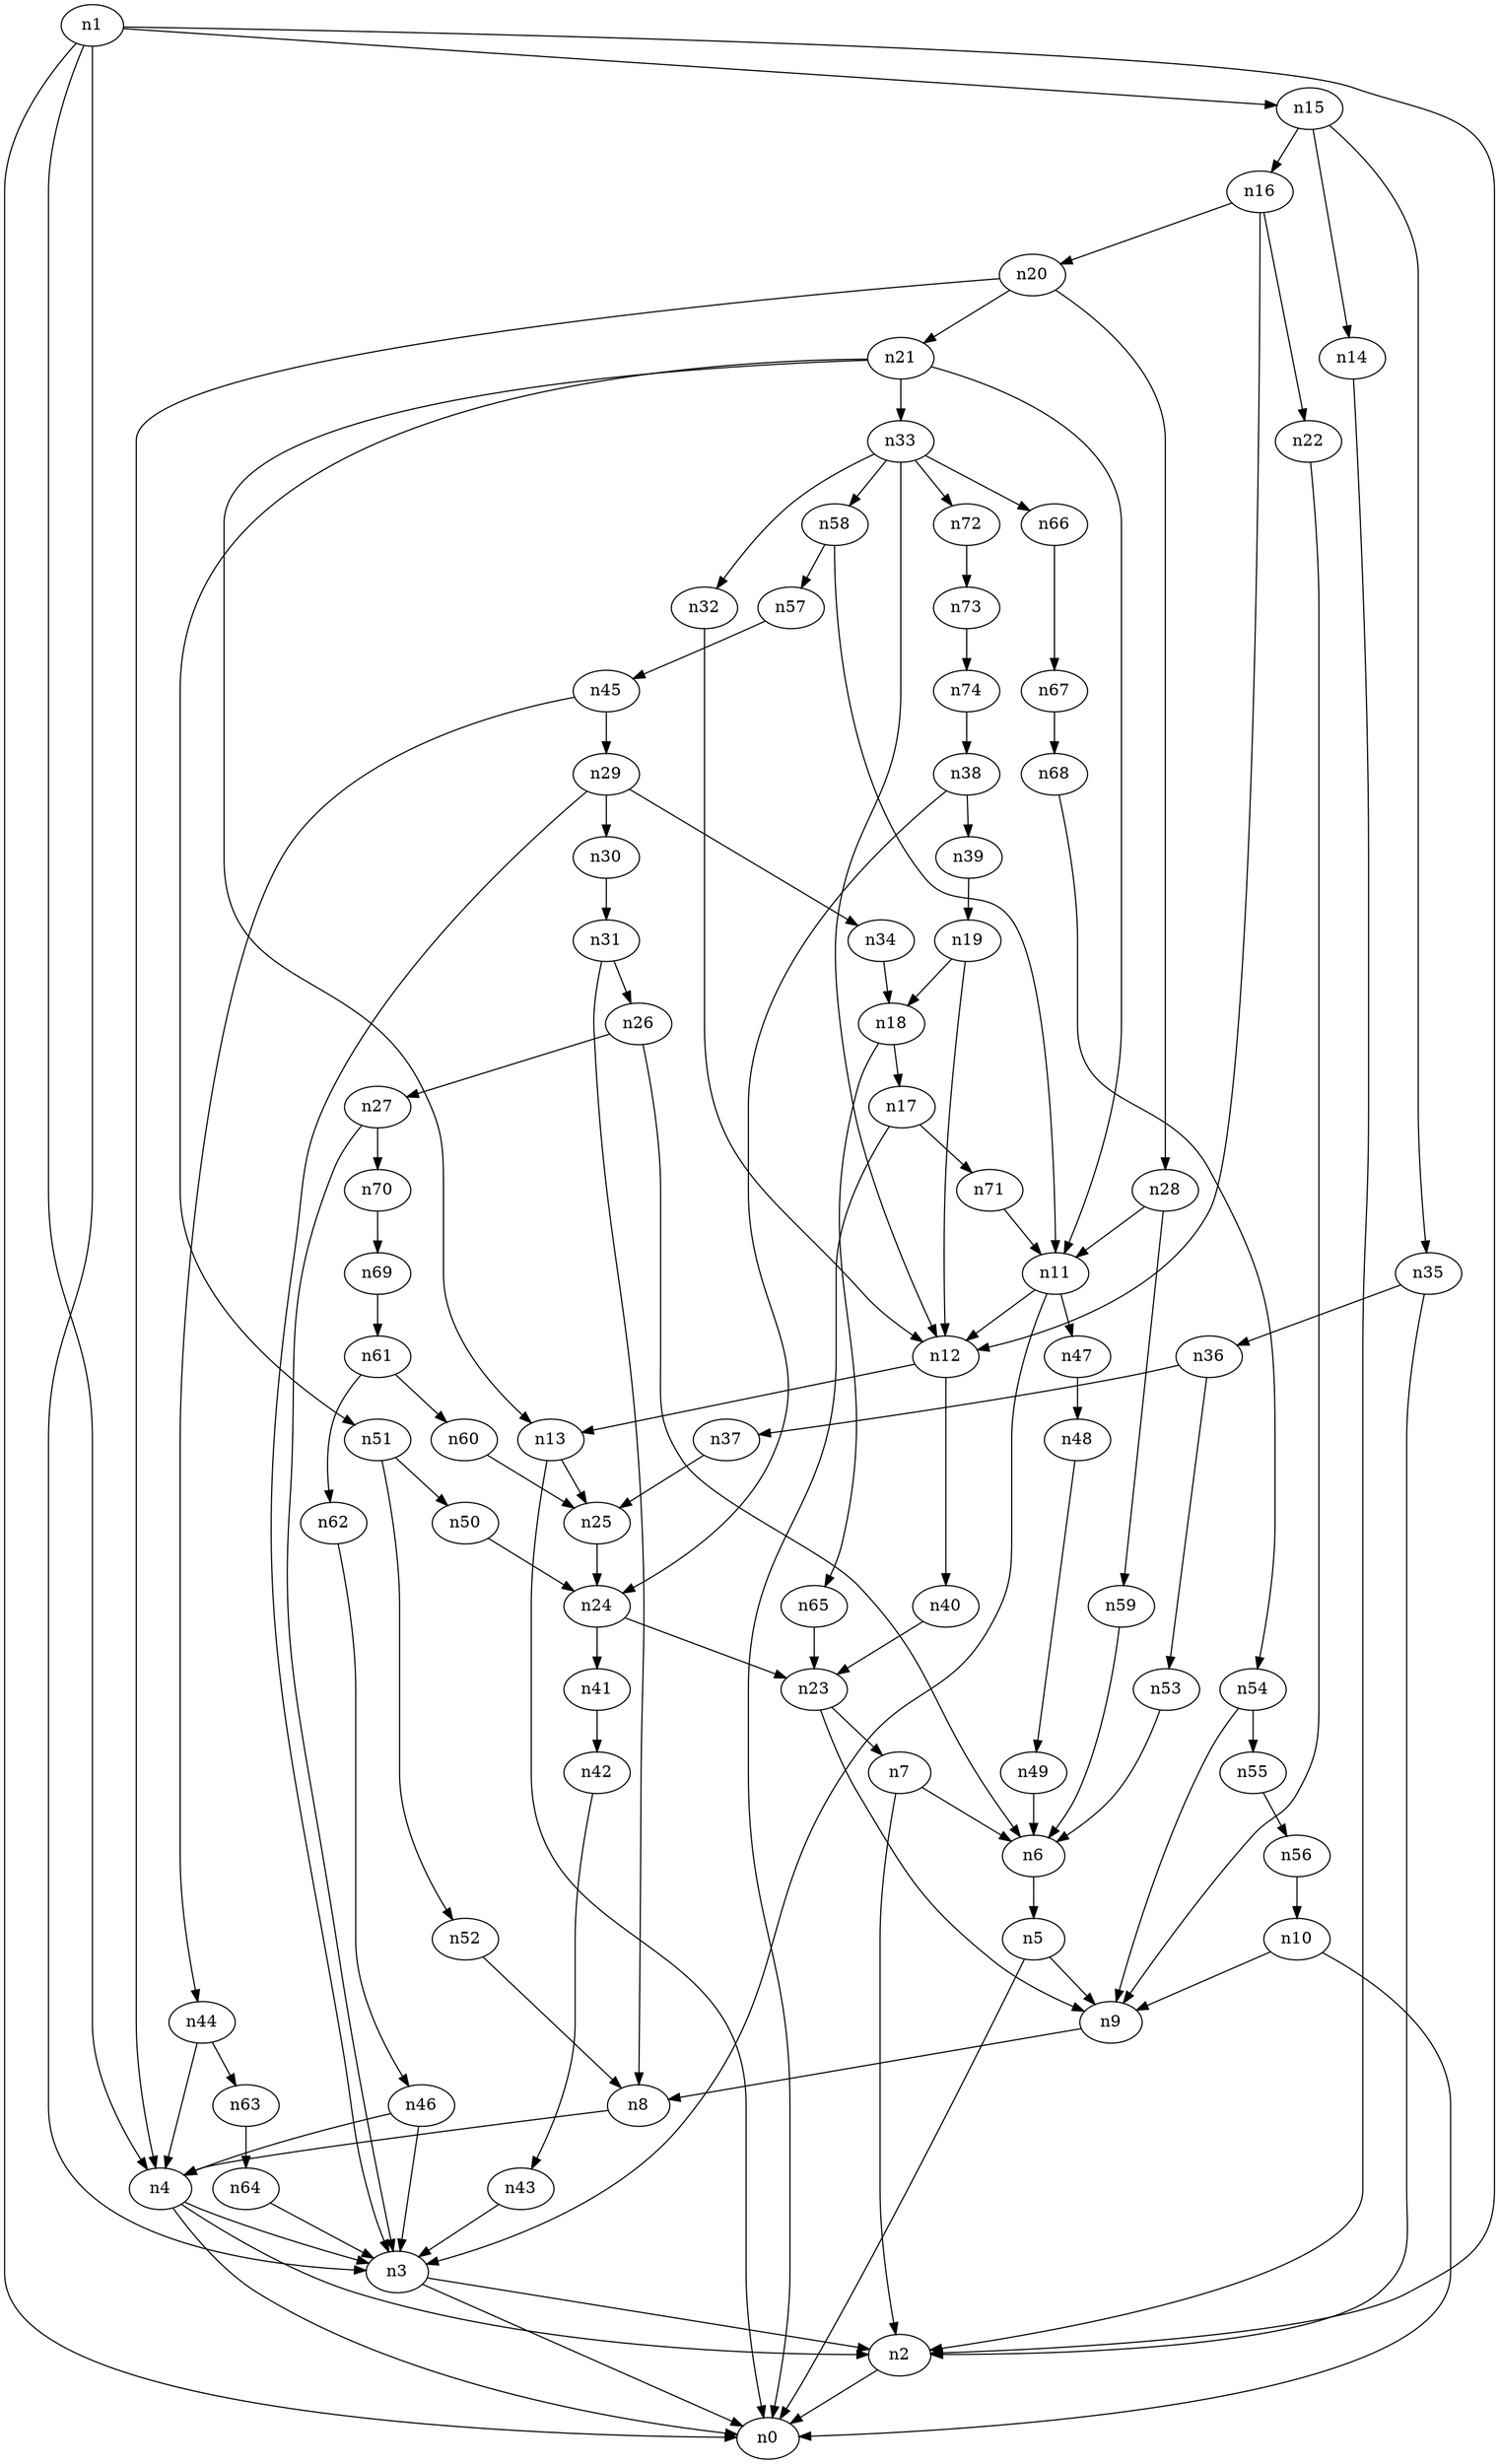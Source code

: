 digraph G {
	n1 -> n0	 [_graphml_id=e0];
	n1 -> n2	 [_graphml_id=e1];
	n1 -> n3	 [_graphml_id=e6];
	n1 -> n4	 [_graphml_id=e9];
	n1 -> n15	 [_graphml_id=e25];
	n2 -> n0	 [_graphml_id=e5];
	n3 -> n0	 [_graphml_id=e8];
	n3 -> n2	 [_graphml_id=e2];
	n4 -> n0	 [_graphml_id=e4];
	n4 -> n2	 [_graphml_id=e7];
	n4 -> n3	 [_graphml_id=e3];
	n5 -> n0	 [_graphml_id=e10];
	n5 -> n9	 [_graphml_id=e16];
	n6 -> n5	 [_graphml_id=e11];
	n7 -> n2	 [_graphml_id=e13];
	n7 -> n6	 [_graphml_id=e12];
	n8 -> n4	 [_graphml_id=e14];
	n9 -> n8	 [_graphml_id=e15];
	n10 -> n0	 [_graphml_id=e18];
	n10 -> n9	 [_graphml_id=e17];
	n11 -> n3	 [_graphml_id=e19];
	n11 -> n12	 [_graphml_id=e20];
	n11 -> n47	 [_graphml_id=e77];
	n12 -> n13	 [_graphml_id=e21];
	n12 -> n40	 [_graphml_id=e65];
	n13 -> n0	 [_graphml_id=e22];
	n13 -> n25	 [_graphml_id=e41];
	n14 -> n2	 [_graphml_id=e23];
	n15 -> n14	 [_graphml_id=e24];
	n15 -> n16	 [_graphml_id=e26];
	n15 -> n35	 [_graphml_id=e57];
	n16 -> n12	 [_graphml_id=e27];
	n16 -> n20	 [_graphml_id=e32];
	n16 -> n22	 [_graphml_id=e36];
	n17 -> n0	 [_graphml_id=e28];
	n17 -> n71	 [_graphml_id=e117];
	n18 -> n17	 [_graphml_id=e29];
	n18 -> n65	 [_graphml_id=e106];
	n19 -> n12	 [_graphml_id=e31];
	n19 -> n18	 [_graphml_id=e30];
	n20 -> n4	 [_graphml_id=e66];
	n20 -> n21	 [_graphml_id=e33];
	n20 -> n28	 [_graphml_id=e46];
	n21 -> n11	 [_graphml_id=e37];
	n21 -> n13	 [_graphml_id=e34];
	n21 -> n33	 [_graphml_id=e54];
	n21 -> n51	 [_graphml_id=e83];
	n22 -> n9	 [_graphml_id=e35];
	n23 -> n7	 [_graphml_id=e38];
	n23 -> n9	 [_graphml_id=e47];
	n24 -> n23	 [_graphml_id=e39];
	n24 -> n41	 [_graphml_id=e67];
	n25 -> n24	 [_graphml_id=e40];
	n26 -> n6	 [_graphml_id=e42];
	n26 -> n27	 [_graphml_id=e43];
	n27 -> n3	 [_graphml_id=e44];
	n27 -> n70	 [_graphml_id=e115];
	n28 -> n11	 [_graphml_id=e45];
	n28 -> n59	 [_graphml_id=e97];
	n29 -> n3	 [_graphml_id=e48];
	n29 -> n30	 [_graphml_id=e49];
	n29 -> n34	 [_graphml_id=e55];
	n30 -> n31	 [_graphml_id=e50];
	n31 -> n8	 [_graphml_id=e51];
	n31 -> n26	 [_graphml_id=e98];
	n32 -> n12	 [_graphml_id=e52];
	n33 -> n12	 [_graphml_id=e88];
	n33 -> n32	 [_graphml_id=e53];
	n33 -> n58	 [_graphml_id=e95];
	n33 -> n66	 [_graphml_id=e109];
	n33 -> n72	 [_graphml_id=e118];
	n34 -> n18	 [_graphml_id=e56];
	n35 -> n2	 [_graphml_id=e76];
	n35 -> n36	 [_graphml_id=e58];
	n36 -> n37	 [_graphml_id=e59];
	n36 -> n53	 [_graphml_id=e86];
	n37 -> n25	 [_graphml_id=e60];
	n38 -> n24	 [_graphml_id=e61];
	n38 -> n39	 [_graphml_id=e62];
	n39 -> n19	 [_graphml_id=e63];
	n40 -> n23	 [_graphml_id=e64];
	n41 -> n42	 [_graphml_id=e68];
	n42 -> n43	 [_graphml_id=e69];
	n43 -> n3	 [_graphml_id=e70];
	n44 -> n4	 [_graphml_id=e71];
	n44 -> n63	 [_graphml_id=e103];
	n45 -> n29	 [_graphml_id=e73];
	n45 -> n44	 [_graphml_id=e72];
	n46 -> n3	 [_graphml_id=e74];
	n46 -> n4	 [_graphml_id=e75];
	n47 -> n48	 [_graphml_id=e78];
	n48 -> n49	 [_graphml_id=e79];
	n49 -> n6	 [_graphml_id=e80];
	n50 -> n24	 [_graphml_id=e81];
	n51 -> n50	 [_graphml_id=e82];
	n51 -> n52	 [_graphml_id=e84];
	n52 -> n8	 [_graphml_id=e85];
	n53 -> n6	 [_graphml_id=e87];
	n54 -> n9	 [_graphml_id=e89];
	n54 -> n55	 [_graphml_id=e90];
	n55 -> n56	 [_graphml_id=e91];
	n56 -> n10	 [_graphml_id=e92];
	n57 -> n45	 [_graphml_id=e93];
	n58 -> n11	 [_graphml_id=e108];
	n58 -> n57	 [_graphml_id=e94];
	n59 -> n6	 [_graphml_id=e96];
	n60 -> n25	 [_graphml_id=e99];
	n61 -> n60	 [_graphml_id=e100];
	n61 -> n62	 [_graphml_id=e101];
	n62 -> n46	 [_graphml_id=e102];
	n63 -> n64	 [_graphml_id=e104];
	n64 -> n3	 [_graphml_id=e105];
	n65 -> n23	 [_graphml_id=e107];
	n66 -> n67	 [_graphml_id=e110];
	n67 -> n68	 [_graphml_id=e111];
	n68 -> n54	 [_graphml_id=e112];
	n69 -> n61	 [_graphml_id=e113];
	n70 -> n69	 [_graphml_id=e114];
	n71 -> n11	 [_graphml_id=e116];
	n72 -> n73	 [_graphml_id=e119];
	n73 -> n74	 [_graphml_id=e120];
	n74 -> n38	 [_graphml_id=e121];
}
